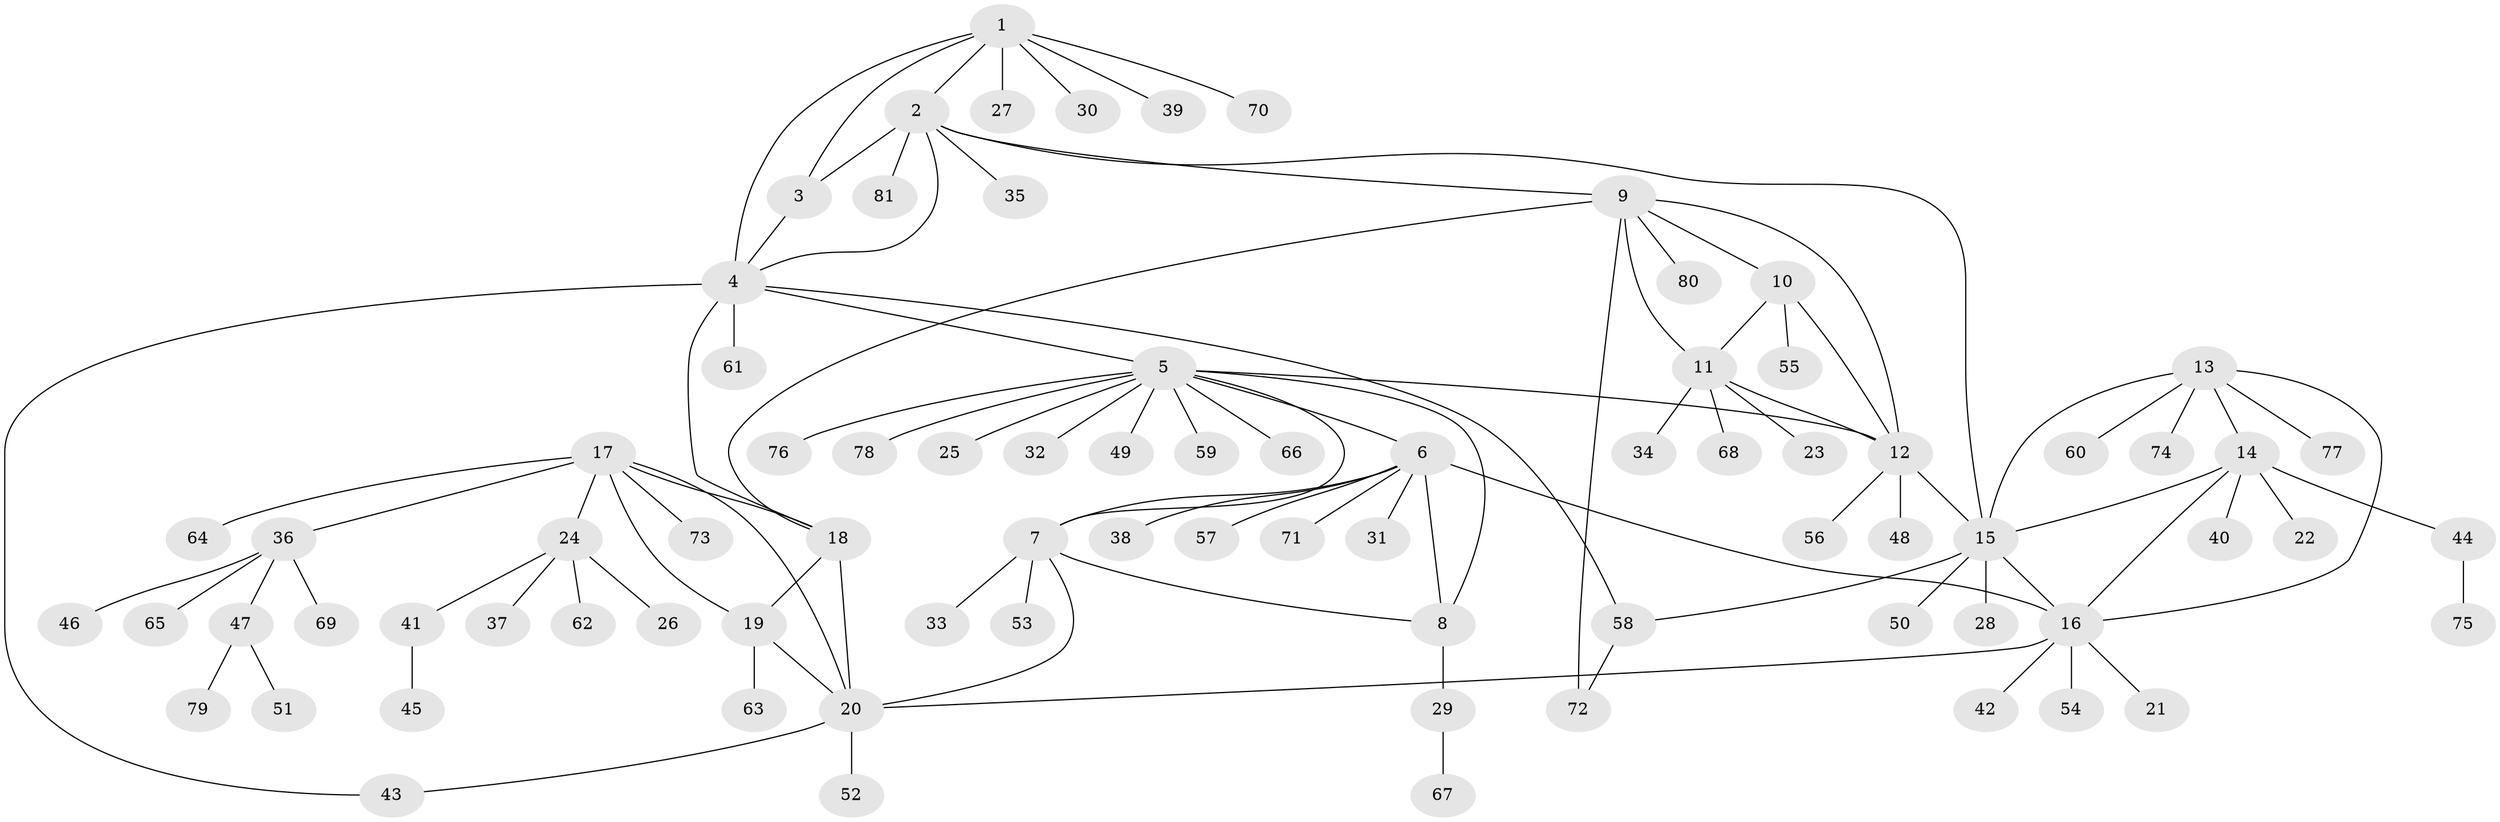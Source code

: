 // Generated by graph-tools (version 1.1) at 2025/02/03/09/25 03:02:39]
// undirected, 81 vertices, 104 edges
graph export_dot {
graph [start="1"]
  node [color=gray90,style=filled];
  1;
  2;
  3;
  4;
  5;
  6;
  7;
  8;
  9;
  10;
  11;
  12;
  13;
  14;
  15;
  16;
  17;
  18;
  19;
  20;
  21;
  22;
  23;
  24;
  25;
  26;
  27;
  28;
  29;
  30;
  31;
  32;
  33;
  34;
  35;
  36;
  37;
  38;
  39;
  40;
  41;
  42;
  43;
  44;
  45;
  46;
  47;
  48;
  49;
  50;
  51;
  52;
  53;
  54;
  55;
  56;
  57;
  58;
  59;
  60;
  61;
  62;
  63;
  64;
  65;
  66;
  67;
  68;
  69;
  70;
  71;
  72;
  73;
  74;
  75;
  76;
  77;
  78;
  79;
  80;
  81;
  1 -- 2;
  1 -- 3;
  1 -- 4;
  1 -- 27;
  1 -- 30;
  1 -- 39;
  1 -- 70;
  2 -- 3;
  2 -- 4;
  2 -- 9;
  2 -- 15;
  2 -- 35;
  2 -- 81;
  3 -- 4;
  4 -- 5;
  4 -- 18;
  4 -- 43;
  4 -- 58;
  4 -- 61;
  5 -- 6;
  5 -- 7;
  5 -- 8;
  5 -- 12;
  5 -- 25;
  5 -- 32;
  5 -- 49;
  5 -- 59;
  5 -- 66;
  5 -- 76;
  5 -- 78;
  6 -- 7;
  6 -- 8;
  6 -- 16;
  6 -- 31;
  6 -- 38;
  6 -- 57;
  6 -- 71;
  7 -- 8;
  7 -- 20;
  7 -- 33;
  7 -- 53;
  8 -- 29;
  9 -- 10;
  9 -- 11;
  9 -- 12;
  9 -- 18;
  9 -- 72;
  9 -- 80;
  10 -- 11;
  10 -- 12;
  10 -- 55;
  11 -- 12;
  11 -- 23;
  11 -- 34;
  11 -- 68;
  12 -- 15;
  12 -- 48;
  12 -- 56;
  13 -- 14;
  13 -- 15;
  13 -- 16;
  13 -- 60;
  13 -- 74;
  13 -- 77;
  14 -- 15;
  14 -- 16;
  14 -- 22;
  14 -- 40;
  14 -- 44;
  15 -- 16;
  15 -- 28;
  15 -- 50;
  15 -- 58;
  16 -- 20;
  16 -- 21;
  16 -- 42;
  16 -- 54;
  17 -- 18;
  17 -- 19;
  17 -- 20;
  17 -- 24;
  17 -- 36;
  17 -- 64;
  17 -- 73;
  18 -- 19;
  18 -- 20;
  19 -- 20;
  19 -- 63;
  20 -- 43;
  20 -- 52;
  24 -- 26;
  24 -- 37;
  24 -- 41;
  24 -- 62;
  29 -- 67;
  36 -- 46;
  36 -- 47;
  36 -- 65;
  36 -- 69;
  41 -- 45;
  44 -- 75;
  47 -- 51;
  47 -- 79;
  58 -- 72;
}
